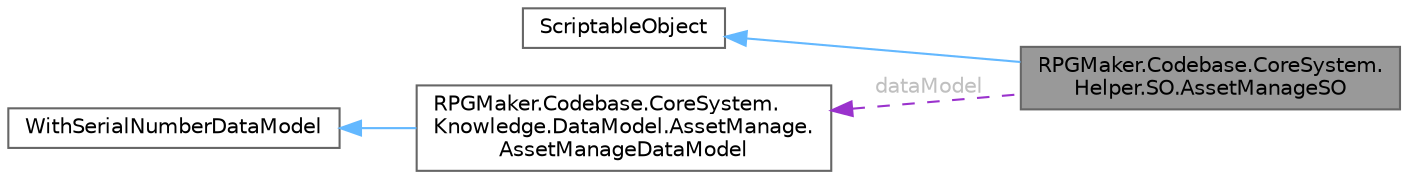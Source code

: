 digraph "RPGMaker.Codebase.CoreSystem.Helper.SO.AssetManageSO"
{
 // LATEX_PDF_SIZE
  bgcolor="transparent";
  edge [fontname=Helvetica,fontsize=10,labelfontname=Helvetica,labelfontsize=10];
  node [fontname=Helvetica,fontsize=10,shape=box,height=0.2,width=0.4];
  rankdir="LR";
  Node1 [id="Node000001",label="RPGMaker.Codebase.CoreSystem.\lHelper.SO.AssetManageSO",height=0.2,width=0.4,color="gray40", fillcolor="grey60", style="filled", fontcolor="black",tooltip="😁 アセット管理・スクリプタブル・オブジェクト"];
  Node2 -> Node1 [id="edge1_Node000001_Node000002",dir="back",color="steelblue1",style="solid",tooltip=" "];
  Node2 [id="Node000002",label="ScriptableObject",height=0.2,width=0.4,color="gray40", fillcolor="white", style="filled",tooltip=" "];
  Node3 -> Node1 [id="edge2_Node000001_Node000003",dir="back",color="darkorchid3",style="dashed",tooltip=" ",label=" dataModel",fontcolor="grey" ];
  Node3 [id="Node000003",label="RPGMaker.Codebase.CoreSystem.\lKnowledge.DataModel.AssetManage.\lAssetManageDataModel",height=0.2,width=0.4,color="gray40", fillcolor="white", style="filled",URL="$d0/d6d/class_r_p_g_maker_1_1_codebase_1_1_core_system_1_1_knowledge_1_1_data_model_1_1_asset_manage_1_1_asset_manage_data_model.html",tooltip="😁 資産管理データ・モデル"];
  Node4 -> Node3 [id="edge3_Node000003_Node000004",dir="back",color="steelblue1",style="solid",tooltip=" "];
  Node4 [id="Node000004",label="WithSerialNumberDataModel",height=0.2,width=0.4,color="gray40", fillcolor="white", style="filled",tooltip=" "];
}
